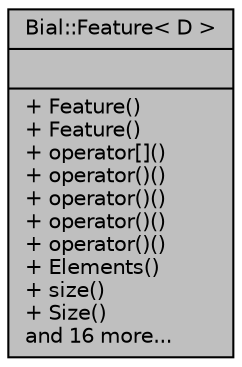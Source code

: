 digraph "Bial::Feature&lt; D &gt;"
{
  edge [fontname="Helvetica",fontsize="10",labelfontname="Helvetica",labelfontsize="10"];
  node [fontname="Helvetica",fontsize="10",shape=record];
  Node1 [label="{Bial::Feature\< D \>\n||+ Feature()\l+ Feature()\l+ operator[]()\l+ operator()()\l+ operator()()\l+ operator()()\l+ operator()()\l+ Elements()\l+ size()\l+ Size()\land 16 more...\l}",height=0.2,width=0.4,color="black", fillcolor="grey75", style="filled", fontcolor="black"];
}
